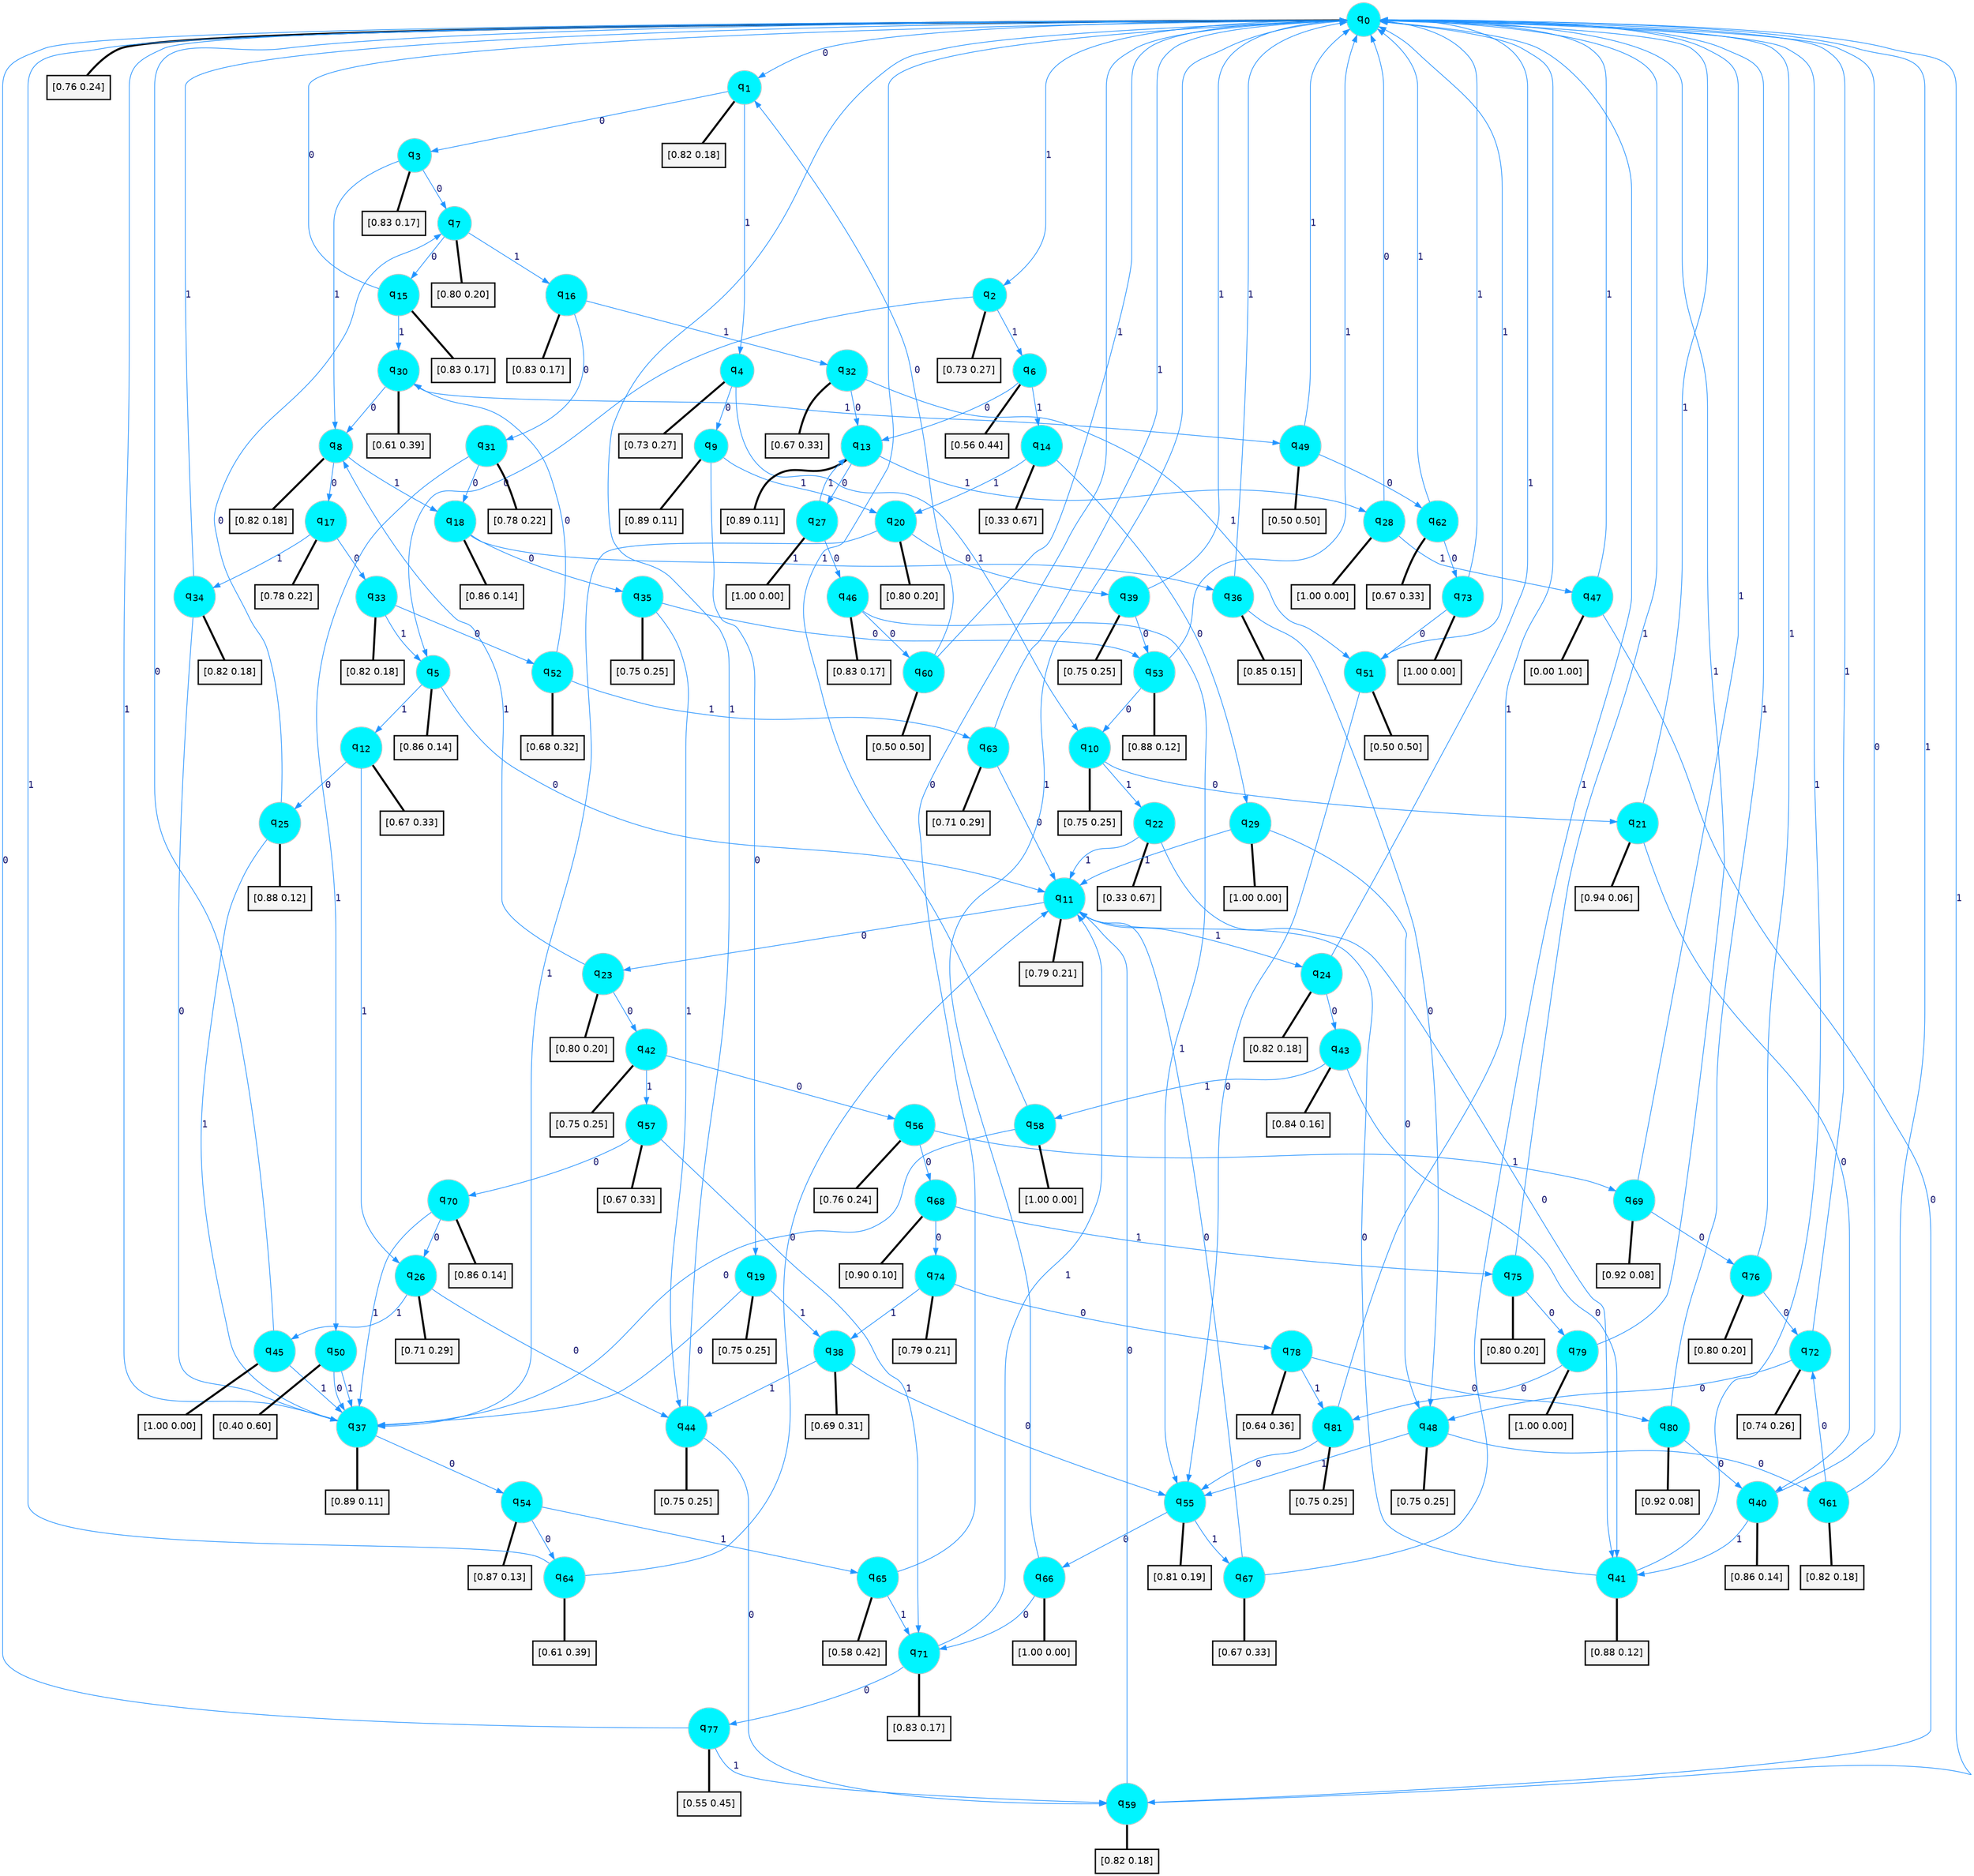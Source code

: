 digraph G {
graph [
bgcolor=transparent, dpi=300, rankdir=TD, size="40,25"];
node [
color=gray, fillcolor=turquoise1, fontcolor=black, fontname=Helvetica, fontsize=16, fontweight=bold, shape=circle, style=filled];
edge [
arrowsize=1, color=dodgerblue1, fontcolor=midnightblue, fontname=courier, fontweight=bold, penwidth=1, style=solid, weight=20];
0[label=<q<SUB>0</SUB>>];
1[label=<q<SUB>1</SUB>>];
2[label=<q<SUB>2</SUB>>];
3[label=<q<SUB>3</SUB>>];
4[label=<q<SUB>4</SUB>>];
5[label=<q<SUB>5</SUB>>];
6[label=<q<SUB>6</SUB>>];
7[label=<q<SUB>7</SUB>>];
8[label=<q<SUB>8</SUB>>];
9[label=<q<SUB>9</SUB>>];
10[label=<q<SUB>10</SUB>>];
11[label=<q<SUB>11</SUB>>];
12[label=<q<SUB>12</SUB>>];
13[label=<q<SUB>13</SUB>>];
14[label=<q<SUB>14</SUB>>];
15[label=<q<SUB>15</SUB>>];
16[label=<q<SUB>16</SUB>>];
17[label=<q<SUB>17</SUB>>];
18[label=<q<SUB>18</SUB>>];
19[label=<q<SUB>19</SUB>>];
20[label=<q<SUB>20</SUB>>];
21[label=<q<SUB>21</SUB>>];
22[label=<q<SUB>22</SUB>>];
23[label=<q<SUB>23</SUB>>];
24[label=<q<SUB>24</SUB>>];
25[label=<q<SUB>25</SUB>>];
26[label=<q<SUB>26</SUB>>];
27[label=<q<SUB>27</SUB>>];
28[label=<q<SUB>28</SUB>>];
29[label=<q<SUB>29</SUB>>];
30[label=<q<SUB>30</SUB>>];
31[label=<q<SUB>31</SUB>>];
32[label=<q<SUB>32</SUB>>];
33[label=<q<SUB>33</SUB>>];
34[label=<q<SUB>34</SUB>>];
35[label=<q<SUB>35</SUB>>];
36[label=<q<SUB>36</SUB>>];
37[label=<q<SUB>37</SUB>>];
38[label=<q<SUB>38</SUB>>];
39[label=<q<SUB>39</SUB>>];
40[label=<q<SUB>40</SUB>>];
41[label=<q<SUB>41</SUB>>];
42[label=<q<SUB>42</SUB>>];
43[label=<q<SUB>43</SUB>>];
44[label=<q<SUB>44</SUB>>];
45[label=<q<SUB>45</SUB>>];
46[label=<q<SUB>46</SUB>>];
47[label=<q<SUB>47</SUB>>];
48[label=<q<SUB>48</SUB>>];
49[label=<q<SUB>49</SUB>>];
50[label=<q<SUB>50</SUB>>];
51[label=<q<SUB>51</SUB>>];
52[label=<q<SUB>52</SUB>>];
53[label=<q<SUB>53</SUB>>];
54[label=<q<SUB>54</SUB>>];
55[label=<q<SUB>55</SUB>>];
56[label=<q<SUB>56</SUB>>];
57[label=<q<SUB>57</SUB>>];
58[label=<q<SUB>58</SUB>>];
59[label=<q<SUB>59</SUB>>];
60[label=<q<SUB>60</SUB>>];
61[label=<q<SUB>61</SUB>>];
62[label=<q<SUB>62</SUB>>];
63[label=<q<SUB>63</SUB>>];
64[label=<q<SUB>64</SUB>>];
65[label=<q<SUB>65</SUB>>];
66[label=<q<SUB>66</SUB>>];
67[label=<q<SUB>67</SUB>>];
68[label=<q<SUB>68</SUB>>];
69[label=<q<SUB>69</SUB>>];
70[label=<q<SUB>70</SUB>>];
71[label=<q<SUB>71</SUB>>];
72[label=<q<SUB>72</SUB>>];
73[label=<q<SUB>73</SUB>>];
74[label=<q<SUB>74</SUB>>];
75[label=<q<SUB>75</SUB>>];
76[label=<q<SUB>76</SUB>>];
77[label=<q<SUB>77</SUB>>];
78[label=<q<SUB>78</SUB>>];
79[label=<q<SUB>79</SUB>>];
80[label=<q<SUB>80</SUB>>];
81[label=<q<SUB>81</SUB>>];
82[label="[0.76 0.24]", shape=box,fontcolor=black, fontname=Helvetica, fontsize=14, penwidth=2, fillcolor=whitesmoke,color=black];
83[label="[0.82 0.18]", shape=box,fontcolor=black, fontname=Helvetica, fontsize=14, penwidth=2, fillcolor=whitesmoke,color=black];
84[label="[0.73 0.27]", shape=box,fontcolor=black, fontname=Helvetica, fontsize=14, penwidth=2, fillcolor=whitesmoke,color=black];
85[label="[0.83 0.17]", shape=box,fontcolor=black, fontname=Helvetica, fontsize=14, penwidth=2, fillcolor=whitesmoke,color=black];
86[label="[0.73 0.27]", shape=box,fontcolor=black, fontname=Helvetica, fontsize=14, penwidth=2, fillcolor=whitesmoke,color=black];
87[label="[0.86 0.14]", shape=box,fontcolor=black, fontname=Helvetica, fontsize=14, penwidth=2, fillcolor=whitesmoke,color=black];
88[label="[0.56 0.44]", shape=box,fontcolor=black, fontname=Helvetica, fontsize=14, penwidth=2, fillcolor=whitesmoke,color=black];
89[label="[0.80 0.20]", shape=box,fontcolor=black, fontname=Helvetica, fontsize=14, penwidth=2, fillcolor=whitesmoke,color=black];
90[label="[0.82 0.18]", shape=box,fontcolor=black, fontname=Helvetica, fontsize=14, penwidth=2, fillcolor=whitesmoke,color=black];
91[label="[0.89 0.11]", shape=box,fontcolor=black, fontname=Helvetica, fontsize=14, penwidth=2, fillcolor=whitesmoke,color=black];
92[label="[0.75 0.25]", shape=box,fontcolor=black, fontname=Helvetica, fontsize=14, penwidth=2, fillcolor=whitesmoke,color=black];
93[label="[0.79 0.21]", shape=box,fontcolor=black, fontname=Helvetica, fontsize=14, penwidth=2, fillcolor=whitesmoke,color=black];
94[label="[0.67 0.33]", shape=box,fontcolor=black, fontname=Helvetica, fontsize=14, penwidth=2, fillcolor=whitesmoke,color=black];
95[label="[0.89 0.11]", shape=box,fontcolor=black, fontname=Helvetica, fontsize=14, penwidth=2, fillcolor=whitesmoke,color=black];
96[label="[0.33 0.67]", shape=box,fontcolor=black, fontname=Helvetica, fontsize=14, penwidth=2, fillcolor=whitesmoke,color=black];
97[label="[0.83 0.17]", shape=box,fontcolor=black, fontname=Helvetica, fontsize=14, penwidth=2, fillcolor=whitesmoke,color=black];
98[label="[0.83 0.17]", shape=box,fontcolor=black, fontname=Helvetica, fontsize=14, penwidth=2, fillcolor=whitesmoke,color=black];
99[label="[0.78 0.22]", shape=box,fontcolor=black, fontname=Helvetica, fontsize=14, penwidth=2, fillcolor=whitesmoke,color=black];
100[label="[0.86 0.14]", shape=box,fontcolor=black, fontname=Helvetica, fontsize=14, penwidth=2, fillcolor=whitesmoke,color=black];
101[label="[0.75 0.25]", shape=box,fontcolor=black, fontname=Helvetica, fontsize=14, penwidth=2, fillcolor=whitesmoke,color=black];
102[label="[0.80 0.20]", shape=box,fontcolor=black, fontname=Helvetica, fontsize=14, penwidth=2, fillcolor=whitesmoke,color=black];
103[label="[0.94 0.06]", shape=box,fontcolor=black, fontname=Helvetica, fontsize=14, penwidth=2, fillcolor=whitesmoke,color=black];
104[label="[0.33 0.67]", shape=box,fontcolor=black, fontname=Helvetica, fontsize=14, penwidth=2, fillcolor=whitesmoke,color=black];
105[label="[0.80 0.20]", shape=box,fontcolor=black, fontname=Helvetica, fontsize=14, penwidth=2, fillcolor=whitesmoke,color=black];
106[label="[0.82 0.18]", shape=box,fontcolor=black, fontname=Helvetica, fontsize=14, penwidth=2, fillcolor=whitesmoke,color=black];
107[label="[0.88 0.12]", shape=box,fontcolor=black, fontname=Helvetica, fontsize=14, penwidth=2, fillcolor=whitesmoke,color=black];
108[label="[0.71 0.29]", shape=box,fontcolor=black, fontname=Helvetica, fontsize=14, penwidth=2, fillcolor=whitesmoke,color=black];
109[label="[1.00 0.00]", shape=box,fontcolor=black, fontname=Helvetica, fontsize=14, penwidth=2, fillcolor=whitesmoke,color=black];
110[label="[1.00 0.00]", shape=box,fontcolor=black, fontname=Helvetica, fontsize=14, penwidth=2, fillcolor=whitesmoke,color=black];
111[label="[1.00 0.00]", shape=box,fontcolor=black, fontname=Helvetica, fontsize=14, penwidth=2, fillcolor=whitesmoke,color=black];
112[label="[0.61 0.39]", shape=box,fontcolor=black, fontname=Helvetica, fontsize=14, penwidth=2, fillcolor=whitesmoke,color=black];
113[label="[0.78 0.22]", shape=box,fontcolor=black, fontname=Helvetica, fontsize=14, penwidth=2, fillcolor=whitesmoke,color=black];
114[label="[0.67 0.33]", shape=box,fontcolor=black, fontname=Helvetica, fontsize=14, penwidth=2, fillcolor=whitesmoke,color=black];
115[label="[0.82 0.18]", shape=box,fontcolor=black, fontname=Helvetica, fontsize=14, penwidth=2, fillcolor=whitesmoke,color=black];
116[label="[0.82 0.18]", shape=box,fontcolor=black, fontname=Helvetica, fontsize=14, penwidth=2, fillcolor=whitesmoke,color=black];
117[label="[0.75 0.25]", shape=box,fontcolor=black, fontname=Helvetica, fontsize=14, penwidth=2, fillcolor=whitesmoke,color=black];
118[label="[0.85 0.15]", shape=box,fontcolor=black, fontname=Helvetica, fontsize=14, penwidth=2, fillcolor=whitesmoke,color=black];
119[label="[0.89 0.11]", shape=box,fontcolor=black, fontname=Helvetica, fontsize=14, penwidth=2, fillcolor=whitesmoke,color=black];
120[label="[0.69 0.31]", shape=box,fontcolor=black, fontname=Helvetica, fontsize=14, penwidth=2, fillcolor=whitesmoke,color=black];
121[label="[0.75 0.25]", shape=box,fontcolor=black, fontname=Helvetica, fontsize=14, penwidth=2, fillcolor=whitesmoke,color=black];
122[label="[0.86 0.14]", shape=box,fontcolor=black, fontname=Helvetica, fontsize=14, penwidth=2, fillcolor=whitesmoke,color=black];
123[label="[0.88 0.12]", shape=box,fontcolor=black, fontname=Helvetica, fontsize=14, penwidth=2, fillcolor=whitesmoke,color=black];
124[label="[0.75 0.25]", shape=box,fontcolor=black, fontname=Helvetica, fontsize=14, penwidth=2, fillcolor=whitesmoke,color=black];
125[label="[0.84 0.16]", shape=box,fontcolor=black, fontname=Helvetica, fontsize=14, penwidth=2, fillcolor=whitesmoke,color=black];
126[label="[0.75 0.25]", shape=box,fontcolor=black, fontname=Helvetica, fontsize=14, penwidth=2, fillcolor=whitesmoke,color=black];
127[label="[1.00 0.00]", shape=box,fontcolor=black, fontname=Helvetica, fontsize=14, penwidth=2, fillcolor=whitesmoke,color=black];
128[label="[0.83 0.17]", shape=box,fontcolor=black, fontname=Helvetica, fontsize=14, penwidth=2, fillcolor=whitesmoke,color=black];
129[label="[0.00 1.00]", shape=box,fontcolor=black, fontname=Helvetica, fontsize=14, penwidth=2, fillcolor=whitesmoke,color=black];
130[label="[0.75 0.25]", shape=box,fontcolor=black, fontname=Helvetica, fontsize=14, penwidth=2, fillcolor=whitesmoke,color=black];
131[label="[0.50 0.50]", shape=box,fontcolor=black, fontname=Helvetica, fontsize=14, penwidth=2, fillcolor=whitesmoke,color=black];
132[label="[0.40 0.60]", shape=box,fontcolor=black, fontname=Helvetica, fontsize=14, penwidth=2, fillcolor=whitesmoke,color=black];
133[label="[0.50 0.50]", shape=box,fontcolor=black, fontname=Helvetica, fontsize=14, penwidth=2, fillcolor=whitesmoke,color=black];
134[label="[0.68 0.32]", shape=box,fontcolor=black, fontname=Helvetica, fontsize=14, penwidth=2, fillcolor=whitesmoke,color=black];
135[label="[0.88 0.12]", shape=box,fontcolor=black, fontname=Helvetica, fontsize=14, penwidth=2, fillcolor=whitesmoke,color=black];
136[label="[0.87 0.13]", shape=box,fontcolor=black, fontname=Helvetica, fontsize=14, penwidth=2, fillcolor=whitesmoke,color=black];
137[label="[0.81 0.19]", shape=box,fontcolor=black, fontname=Helvetica, fontsize=14, penwidth=2, fillcolor=whitesmoke,color=black];
138[label="[0.76 0.24]", shape=box,fontcolor=black, fontname=Helvetica, fontsize=14, penwidth=2, fillcolor=whitesmoke,color=black];
139[label="[0.67 0.33]", shape=box,fontcolor=black, fontname=Helvetica, fontsize=14, penwidth=2, fillcolor=whitesmoke,color=black];
140[label="[1.00 0.00]", shape=box,fontcolor=black, fontname=Helvetica, fontsize=14, penwidth=2, fillcolor=whitesmoke,color=black];
141[label="[0.82 0.18]", shape=box,fontcolor=black, fontname=Helvetica, fontsize=14, penwidth=2, fillcolor=whitesmoke,color=black];
142[label="[0.50 0.50]", shape=box,fontcolor=black, fontname=Helvetica, fontsize=14, penwidth=2, fillcolor=whitesmoke,color=black];
143[label="[0.82 0.18]", shape=box,fontcolor=black, fontname=Helvetica, fontsize=14, penwidth=2, fillcolor=whitesmoke,color=black];
144[label="[0.67 0.33]", shape=box,fontcolor=black, fontname=Helvetica, fontsize=14, penwidth=2, fillcolor=whitesmoke,color=black];
145[label="[0.71 0.29]", shape=box,fontcolor=black, fontname=Helvetica, fontsize=14, penwidth=2, fillcolor=whitesmoke,color=black];
146[label="[0.61 0.39]", shape=box,fontcolor=black, fontname=Helvetica, fontsize=14, penwidth=2, fillcolor=whitesmoke,color=black];
147[label="[0.58 0.42]", shape=box,fontcolor=black, fontname=Helvetica, fontsize=14, penwidth=2, fillcolor=whitesmoke,color=black];
148[label="[1.00 0.00]", shape=box,fontcolor=black, fontname=Helvetica, fontsize=14, penwidth=2, fillcolor=whitesmoke,color=black];
149[label="[0.67 0.33]", shape=box,fontcolor=black, fontname=Helvetica, fontsize=14, penwidth=2, fillcolor=whitesmoke,color=black];
150[label="[0.90 0.10]", shape=box,fontcolor=black, fontname=Helvetica, fontsize=14, penwidth=2, fillcolor=whitesmoke,color=black];
151[label="[0.92 0.08]", shape=box,fontcolor=black, fontname=Helvetica, fontsize=14, penwidth=2, fillcolor=whitesmoke,color=black];
152[label="[0.86 0.14]", shape=box,fontcolor=black, fontname=Helvetica, fontsize=14, penwidth=2, fillcolor=whitesmoke,color=black];
153[label="[0.83 0.17]", shape=box,fontcolor=black, fontname=Helvetica, fontsize=14, penwidth=2, fillcolor=whitesmoke,color=black];
154[label="[0.74 0.26]", shape=box,fontcolor=black, fontname=Helvetica, fontsize=14, penwidth=2, fillcolor=whitesmoke,color=black];
155[label="[1.00 0.00]", shape=box,fontcolor=black, fontname=Helvetica, fontsize=14, penwidth=2, fillcolor=whitesmoke,color=black];
156[label="[0.79 0.21]", shape=box,fontcolor=black, fontname=Helvetica, fontsize=14, penwidth=2, fillcolor=whitesmoke,color=black];
157[label="[0.80 0.20]", shape=box,fontcolor=black, fontname=Helvetica, fontsize=14, penwidth=2, fillcolor=whitesmoke,color=black];
158[label="[0.80 0.20]", shape=box,fontcolor=black, fontname=Helvetica, fontsize=14, penwidth=2, fillcolor=whitesmoke,color=black];
159[label="[0.55 0.45]", shape=box,fontcolor=black, fontname=Helvetica, fontsize=14, penwidth=2, fillcolor=whitesmoke,color=black];
160[label="[0.64 0.36]", shape=box,fontcolor=black, fontname=Helvetica, fontsize=14, penwidth=2, fillcolor=whitesmoke,color=black];
161[label="[1.00 0.00]", shape=box,fontcolor=black, fontname=Helvetica, fontsize=14, penwidth=2, fillcolor=whitesmoke,color=black];
162[label="[0.92 0.08]", shape=box,fontcolor=black, fontname=Helvetica, fontsize=14, penwidth=2, fillcolor=whitesmoke,color=black];
163[label="[0.75 0.25]", shape=box,fontcolor=black, fontname=Helvetica, fontsize=14, penwidth=2, fillcolor=whitesmoke,color=black];
0->1 [label=0];
0->2 [label=1];
0->82 [arrowhead=none, penwidth=3,color=black];
1->3 [label=0];
1->4 [label=1];
1->83 [arrowhead=none, penwidth=3,color=black];
2->5 [label=0];
2->6 [label=1];
2->84 [arrowhead=none, penwidth=3,color=black];
3->7 [label=0];
3->8 [label=1];
3->85 [arrowhead=none, penwidth=3,color=black];
4->9 [label=0];
4->10 [label=1];
4->86 [arrowhead=none, penwidth=3,color=black];
5->11 [label=0];
5->12 [label=1];
5->87 [arrowhead=none, penwidth=3,color=black];
6->13 [label=0];
6->14 [label=1];
6->88 [arrowhead=none, penwidth=3,color=black];
7->15 [label=0];
7->16 [label=1];
7->89 [arrowhead=none, penwidth=3,color=black];
8->17 [label=0];
8->18 [label=1];
8->90 [arrowhead=none, penwidth=3,color=black];
9->19 [label=0];
9->20 [label=1];
9->91 [arrowhead=none, penwidth=3,color=black];
10->21 [label=0];
10->22 [label=1];
10->92 [arrowhead=none, penwidth=3,color=black];
11->23 [label=0];
11->24 [label=1];
11->93 [arrowhead=none, penwidth=3,color=black];
12->25 [label=0];
12->26 [label=1];
12->94 [arrowhead=none, penwidth=3,color=black];
13->27 [label=0];
13->28 [label=1];
13->95 [arrowhead=none, penwidth=3,color=black];
14->29 [label=0];
14->20 [label=1];
14->96 [arrowhead=none, penwidth=3,color=black];
15->0 [label=0];
15->30 [label=1];
15->97 [arrowhead=none, penwidth=3,color=black];
16->31 [label=0];
16->32 [label=1];
16->98 [arrowhead=none, penwidth=3,color=black];
17->33 [label=0];
17->34 [label=1];
17->99 [arrowhead=none, penwidth=3,color=black];
18->35 [label=0];
18->36 [label=1];
18->100 [arrowhead=none, penwidth=3,color=black];
19->37 [label=0];
19->38 [label=1];
19->101 [arrowhead=none, penwidth=3,color=black];
20->39 [label=0];
20->37 [label=1];
20->102 [arrowhead=none, penwidth=3,color=black];
21->40 [label=0];
21->0 [label=1];
21->103 [arrowhead=none, penwidth=3,color=black];
22->41 [label=0];
22->11 [label=1];
22->104 [arrowhead=none, penwidth=3,color=black];
23->42 [label=0];
23->8 [label=1];
23->105 [arrowhead=none, penwidth=3,color=black];
24->43 [label=0];
24->0 [label=1];
24->106 [arrowhead=none, penwidth=3,color=black];
25->7 [label=0];
25->37 [label=1];
25->107 [arrowhead=none, penwidth=3,color=black];
26->44 [label=0];
26->45 [label=1];
26->108 [arrowhead=none, penwidth=3,color=black];
27->46 [label=0];
27->13 [label=1];
27->109 [arrowhead=none, penwidth=3,color=black];
28->0 [label=0];
28->47 [label=1];
28->110 [arrowhead=none, penwidth=3,color=black];
29->48 [label=0];
29->11 [label=1];
29->111 [arrowhead=none, penwidth=3,color=black];
30->8 [label=0];
30->49 [label=1];
30->112 [arrowhead=none, penwidth=3,color=black];
31->18 [label=0];
31->50 [label=1];
31->113 [arrowhead=none, penwidth=3,color=black];
32->13 [label=0];
32->51 [label=1];
32->114 [arrowhead=none, penwidth=3,color=black];
33->52 [label=0];
33->5 [label=1];
33->115 [arrowhead=none, penwidth=3,color=black];
34->37 [label=0];
34->0 [label=1];
34->116 [arrowhead=none, penwidth=3,color=black];
35->53 [label=0];
35->44 [label=1];
35->117 [arrowhead=none, penwidth=3,color=black];
36->48 [label=0];
36->0 [label=1];
36->118 [arrowhead=none, penwidth=3,color=black];
37->54 [label=0];
37->0 [label=1];
37->119 [arrowhead=none, penwidth=3,color=black];
38->55 [label=0];
38->44 [label=1];
38->120 [arrowhead=none, penwidth=3,color=black];
39->53 [label=0];
39->0 [label=1];
39->121 [arrowhead=none, penwidth=3,color=black];
40->0 [label=0];
40->41 [label=1];
40->122 [arrowhead=none, penwidth=3,color=black];
41->11 [label=0];
41->0 [label=1];
41->123 [arrowhead=none, penwidth=3,color=black];
42->56 [label=0];
42->57 [label=1];
42->124 [arrowhead=none, penwidth=3,color=black];
43->41 [label=0];
43->58 [label=1];
43->125 [arrowhead=none, penwidth=3,color=black];
44->59 [label=0];
44->0 [label=1];
44->126 [arrowhead=none, penwidth=3,color=black];
45->0 [label=0];
45->37 [label=1];
45->127 [arrowhead=none, penwidth=3,color=black];
46->60 [label=0];
46->55 [label=1];
46->128 [arrowhead=none, penwidth=3,color=black];
47->59 [label=0];
47->0 [label=1];
47->129 [arrowhead=none, penwidth=3,color=black];
48->61 [label=0];
48->55 [label=1];
48->130 [arrowhead=none, penwidth=3,color=black];
49->62 [label=0];
49->0 [label=1];
49->131 [arrowhead=none, penwidth=3,color=black];
50->37 [label=0];
50->37 [label=1];
50->132 [arrowhead=none, penwidth=3,color=black];
51->55 [label=0];
51->0 [label=1];
51->133 [arrowhead=none, penwidth=3,color=black];
52->30 [label=0];
52->63 [label=1];
52->134 [arrowhead=none, penwidth=3,color=black];
53->10 [label=0];
53->0 [label=1];
53->135 [arrowhead=none, penwidth=3,color=black];
54->64 [label=0];
54->65 [label=1];
54->136 [arrowhead=none, penwidth=3,color=black];
55->66 [label=0];
55->67 [label=1];
55->137 [arrowhead=none, penwidth=3,color=black];
56->68 [label=0];
56->69 [label=1];
56->138 [arrowhead=none, penwidth=3,color=black];
57->70 [label=0];
57->71 [label=1];
57->139 [arrowhead=none, penwidth=3,color=black];
58->37 [label=0];
58->0 [label=1];
58->140 [arrowhead=none, penwidth=3,color=black];
59->11 [label=0];
59->0 [label=1];
59->141 [arrowhead=none, penwidth=3,color=black];
60->1 [label=0];
60->0 [label=1];
60->142 [arrowhead=none, penwidth=3,color=black];
61->72 [label=0];
61->0 [label=1];
61->143 [arrowhead=none, penwidth=3,color=black];
62->73 [label=0];
62->0 [label=1];
62->144 [arrowhead=none, penwidth=3,color=black];
63->11 [label=0];
63->0 [label=1];
63->145 [arrowhead=none, penwidth=3,color=black];
64->11 [label=0];
64->0 [label=1];
64->146 [arrowhead=none, penwidth=3,color=black];
65->0 [label=0];
65->71 [label=1];
65->147 [arrowhead=none, penwidth=3,color=black];
66->71 [label=0];
66->0 [label=1];
66->148 [arrowhead=none, penwidth=3,color=black];
67->11 [label=0];
67->0 [label=1];
67->149 [arrowhead=none, penwidth=3,color=black];
68->74 [label=0];
68->75 [label=1];
68->150 [arrowhead=none, penwidth=3,color=black];
69->76 [label=0];
69->0 [label=1];
69->151 [arrowhead=none, penwidth=3,color=black];
70->26 [label=0];
70->37 [label=1];
70->152 [arrowhead=none, penwidth=3,color=black];
71->77 [label=0];
71->11 [label=1];
71->153 [arrowhead=none, penwidth=3,color=black];
72->48 [label=0];
72->0 [label=1];
72->154 [arrowhead=none, penwidth=3,color=black];
73->51 [label=0];
73->0 [label=1];
73->155 [arrowhead=none, penwidth=3,color=black];
74->78 [label=0];
74->38 [label=1];
74->156 [arrowhead=none, penwidth=3,color=black];
75->79 [label=0];
75->0 [label=1];
75->157 [arrowhead=none, penwidth=3,color=black];
76->72 [label=0];
76->0 [label=1];
76->158 [arrowhead=none, penwidth=3,color=black];
77->0 [label=0];
77->59 [label=1];
77->159 [arrowhead=none, penwidth=3,color=black];
78->80 [label=0];
78->81 [label=1];
78->160 [arrowhead=none, penwidth=3,color=black];
79->81 [label=0];
79->0 [label=1];
79->161 [arrowhead=none, penwidth=3,color=black];
80->40 [label=0];
80->0 [label=1];
80->162 [arrowhead=none, penwidth=3,color=black];
81->55 [label=0];
81->0 [label=1];
81->163 [arrowhead=none, penwidth=3,color=black];
}
